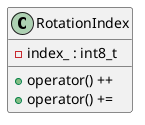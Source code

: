 @startuml (id=RotationState)

class RotationIndex {
    - index_ : int8_t

    + operator() ++
    + operator() +=
}
@enduml